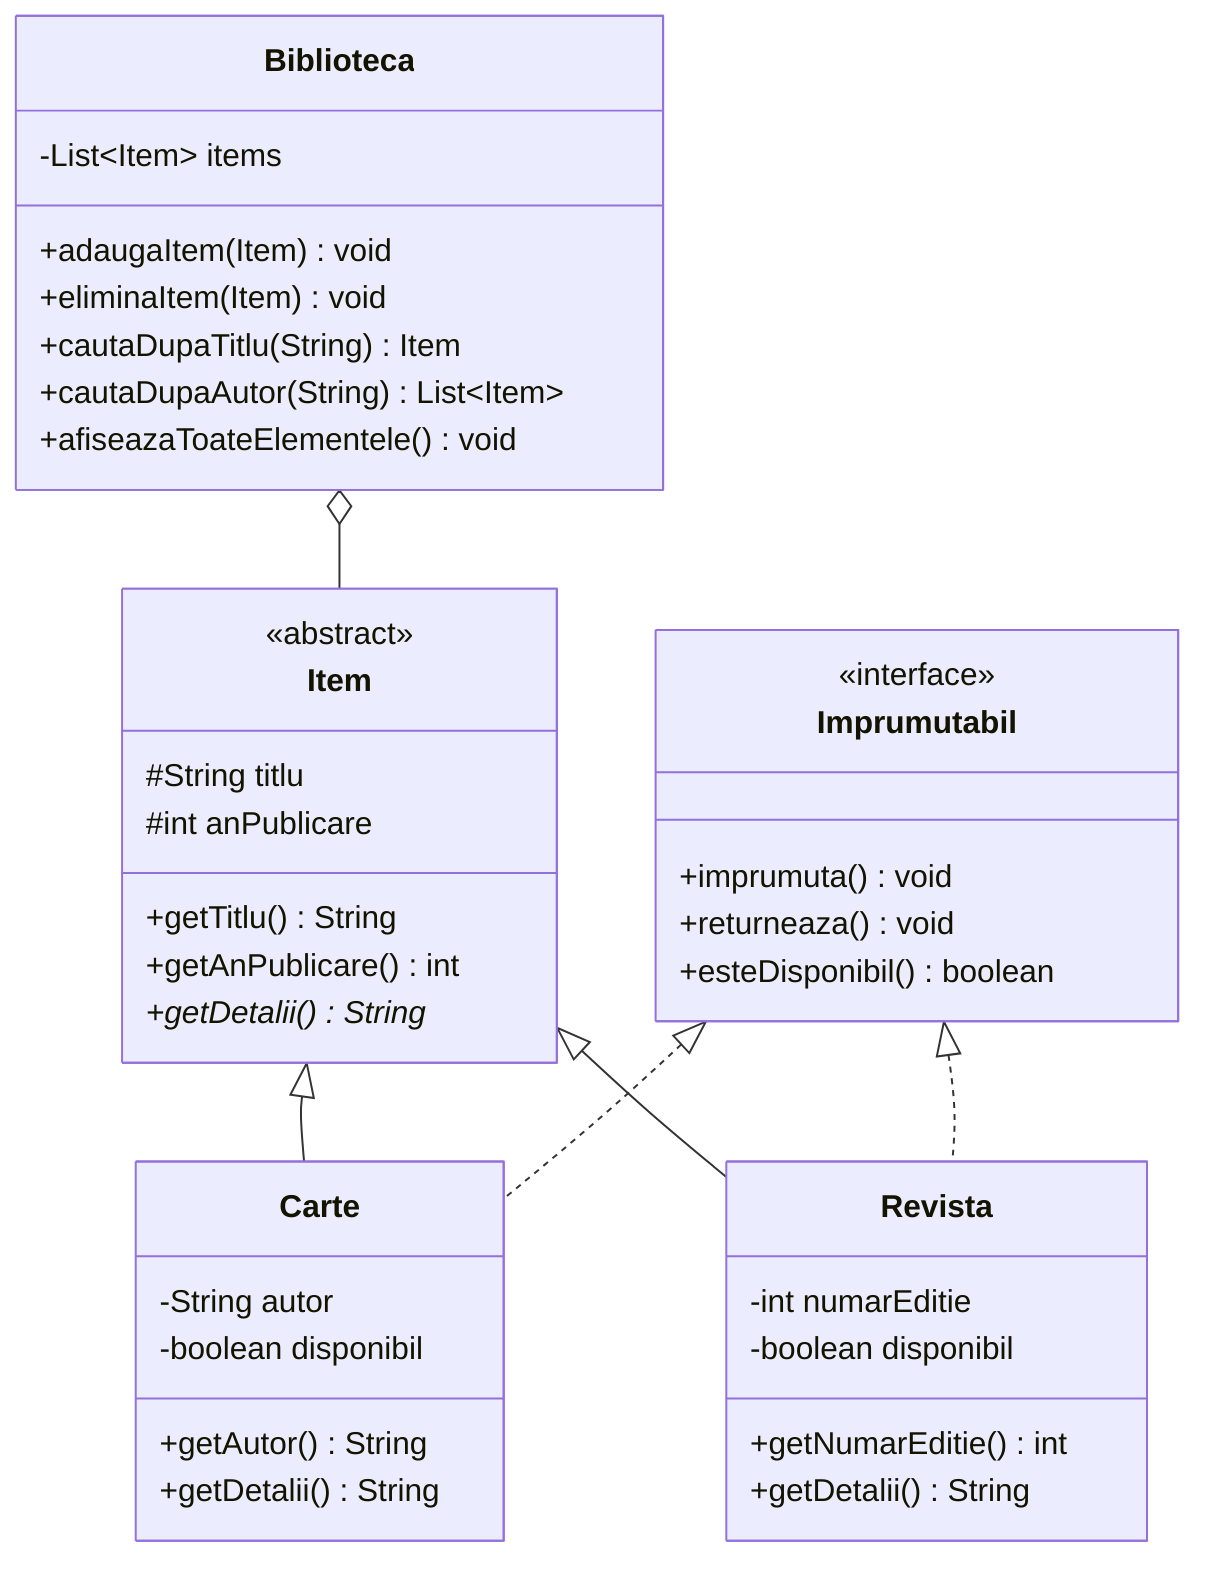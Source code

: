 classDiagram
    class Item {
        <<abstract>>
        #String titlu
        #int anPublicare
        +getTitlu() String
        +getAnPublicare() int
        +getDetalii()* String
    }

    class Imprumutabil {
        <<interface>>
        +imprumuta() void
        +returneaza() void
        +esteDisponibil() boolean
    }

    class Carte {
        -String autor
        -boolean disponibil
        +getAutor() String
        +getDetalii() String
    }

    class Revista {
        -int numarEditie
        -boolean disponibil
        +getNumarEditie() int
        +getDetalii() String
    }

    class Biblioteca {
        -List~Item~ items
        +adaugaItem(Item) void
        +eliminaItem(Item) void
        +cautaDupaTitlu(String) Item
        +cautaDupaAutor(String) List~Item~
        +afiseazaToateElementele() void
    }

    Item <|-- Carte
    Item <|-- Revista
    Imprumutabil <|.. Carte
    Imprumutabil <|.. Revista
    Biblioteca o-- Item